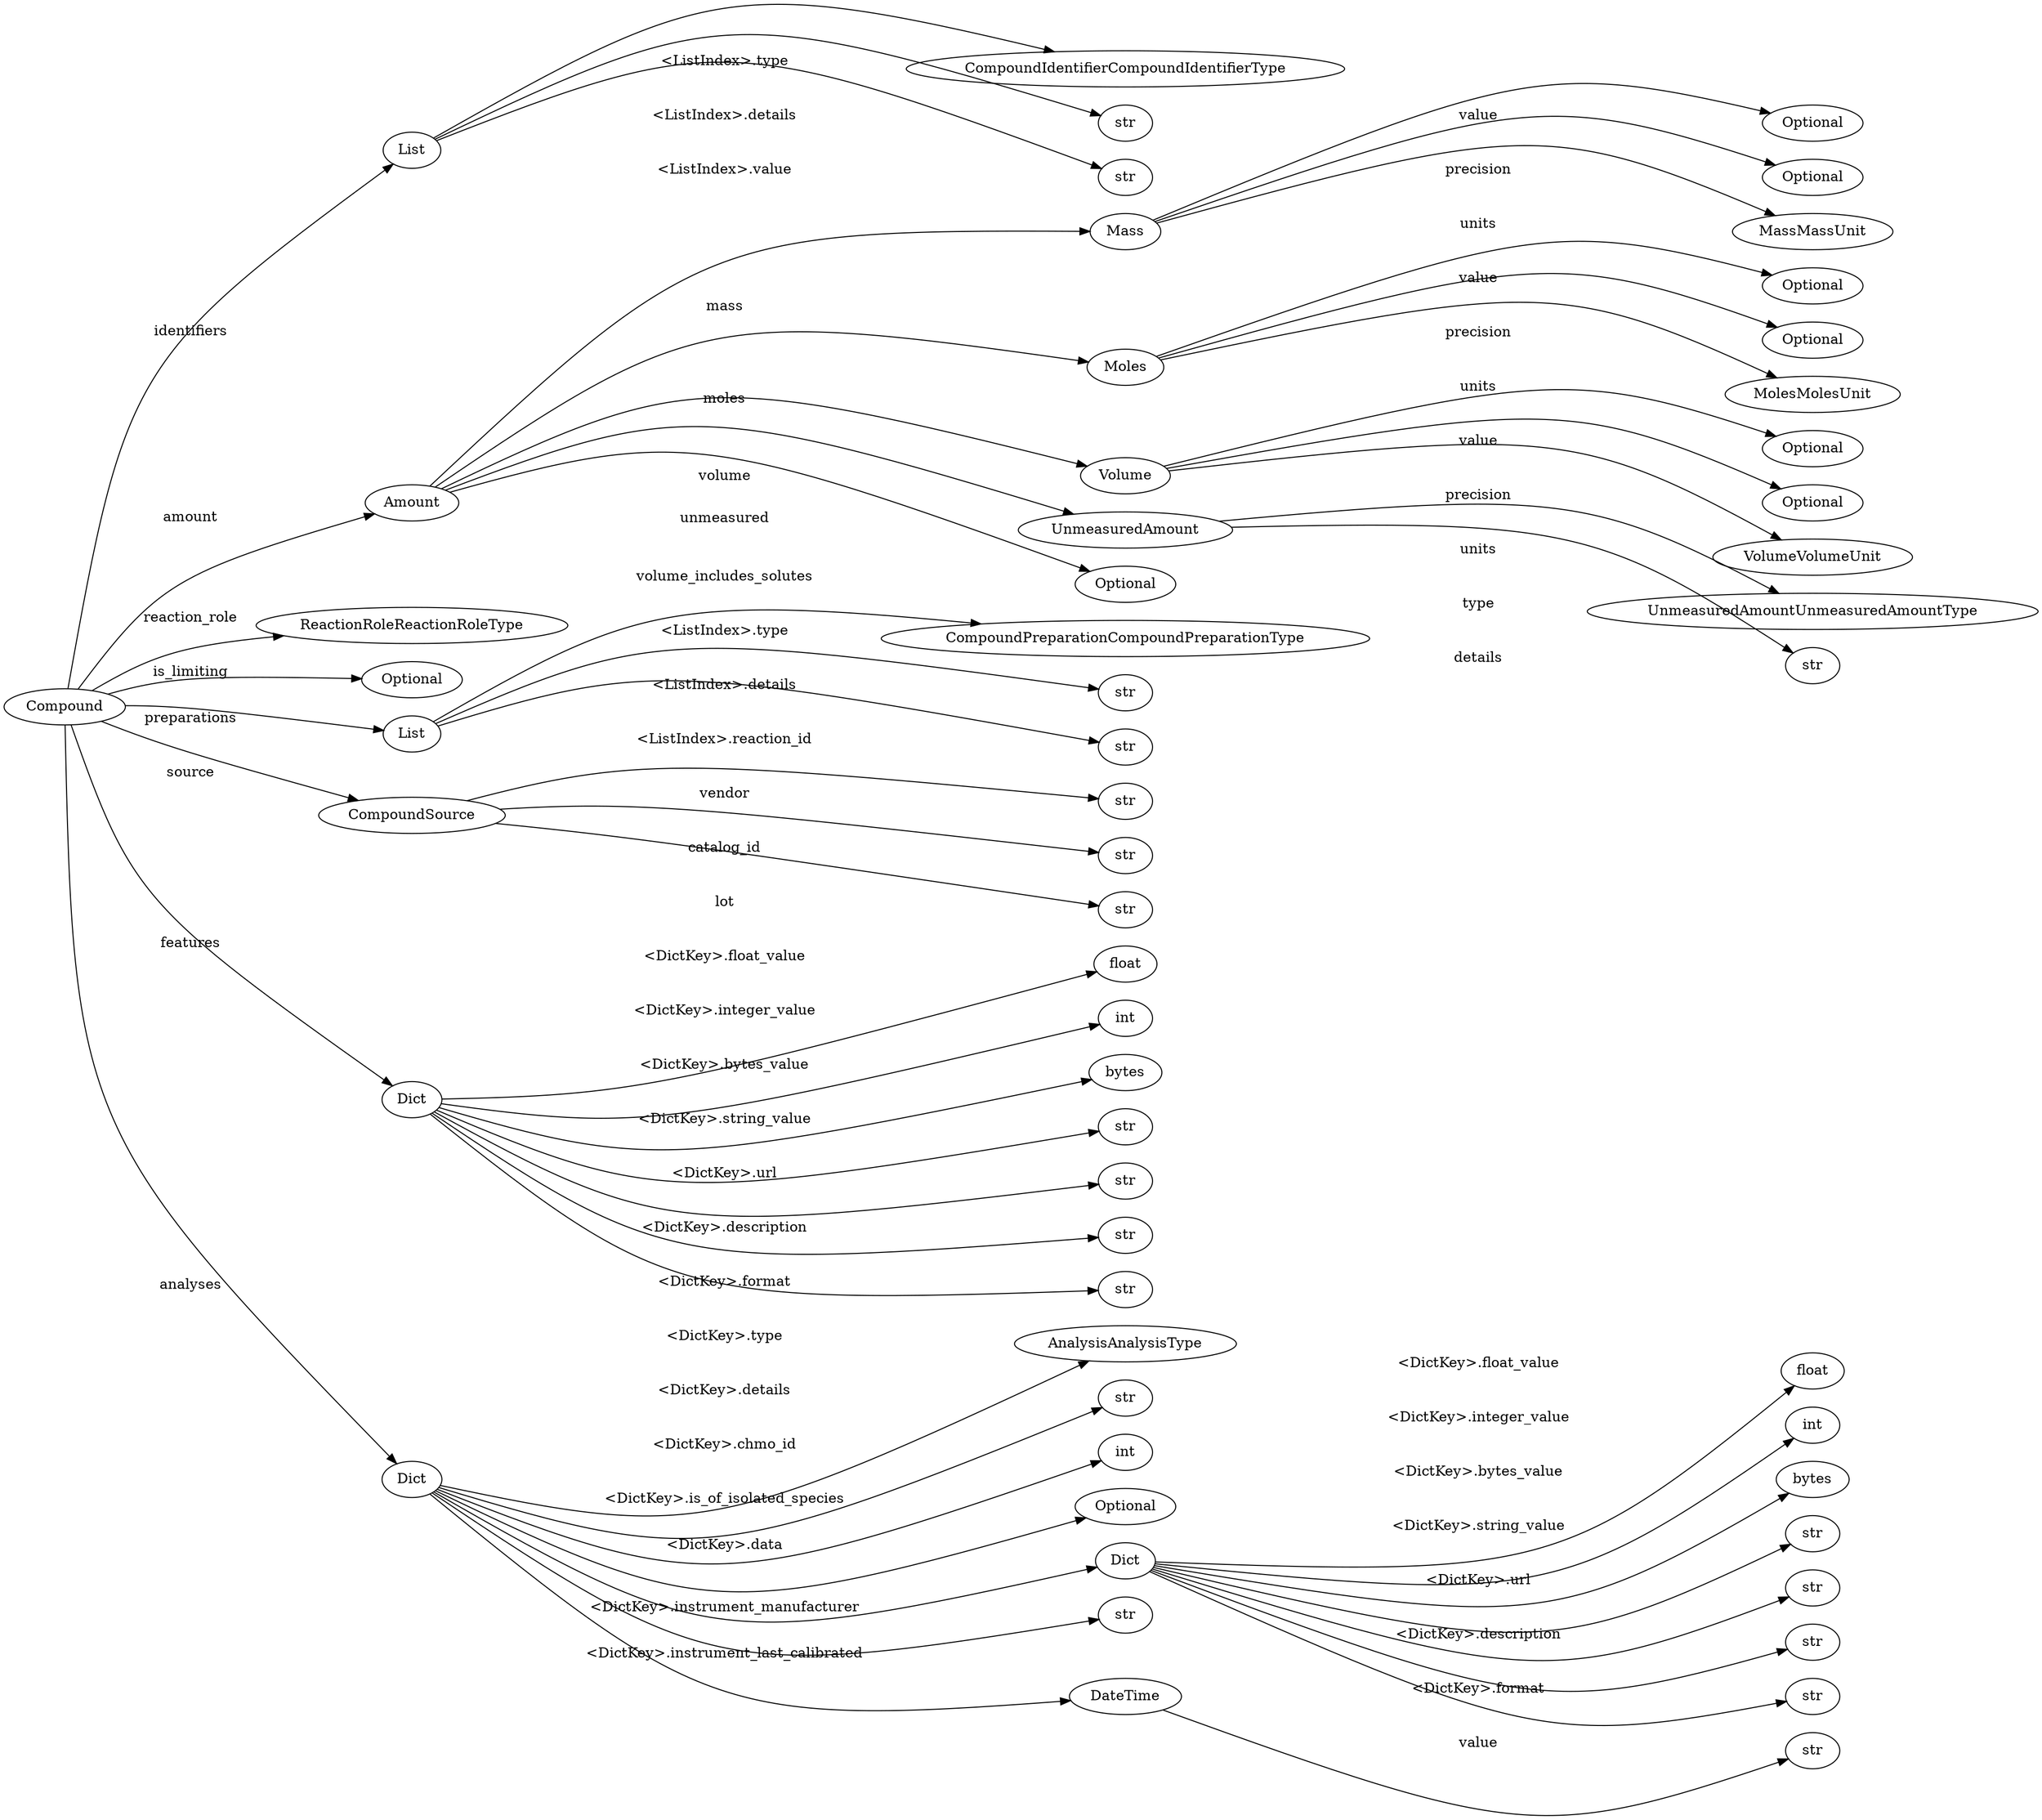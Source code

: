 strict digraph "" {
	graph [rankdir=LR,
		splines=curved
	];
	node [label="\N"];
	0	[label=Compound,
		tot="TypeOfType.Ord",
		type="<class 'ord_betterproto.Compound'>",
		type_string="ord_betterproto.Compound"];
	1	[dotpath=".identifiers",
		label=List,
		tot="TypeOfType.ListOrd",
		type="typing.List[ord_betterproto.CompoundIdentifier]",
		type_string="typing._GenericAlias"];
	0 -> 1	[label=identifiers];
	5	[dotpath=".amount",
		label=Amount,
		tot="TypeOfType.Ord",
		type="<class 'ord_betterproto.Amount'>",
		type_string="ord_betterproto.Amount"];
	0 -> 5	[label=amount];
	22	[dotpath=".reaction_role",
		label=ReactionRoleReactionRoleType,
		tot="TypeOfType.Ord",
		type="<enum 'ReactionRoleReactionRoleType'>",
		type_string="ord_betterproto.ReactionRoleReactionRoleType"];
	0 -> 22	[label=reaction_role];
	23	[dotpath=".is_limiting",
		label=Optional,
		tot="TypeOfType.OptionalLiteral",
		type="typing.Optional[bool]",
		type_string="typing._UnionGenericAlias"];
	0 -> 23	[label=is_limiting];
	24	[dotpath=".preparations",
		label=List,
		tot="TypeOfType.ListOrd",
		type="typing.List[ord_betterproto.CompoundPreparation]",
		type_string="typing._GenericAlias"];
	0 -> 24	[label=preparations];
	28	[dotpath=".source",
		label=CompoundSource,
		tot="TypeOfType.Ord",
		type="<class 'ord_betterproto.CompoundSource'>",
		type_string="ord_betterproto.CompoundSource"];
	0 -> 28	[label=source];
	32	[dotpath=".features",
		label=Dict,
		tot="TypeOfType.DictOrd",
		type="typing.Dict[str, ord_betterproto.Data]",
		type_string="typing._GenericAlias"];
	0 -> 32	[label=features];
	40	[dotpath=".analyses",
		label=Dict,
		tot="TypeOfType.DictOrd",
		type="typing.Dict[str, ord_betterproto.Analysis]",
		type_string="typing._GenericAlias"];
	0 -> 40	[label=analyses];
	2	[dotpath=".identifiers.<ListIndex>.type",
		label=CompoundIdentifierCompoundIdentifierType,
		tot="TypeOfType.Ord",
		type="<enum 'CompoundIdentifierCompoundIdentifierType'>",
		type_string="ord_betterproto.CompoundIdentifierCompoundIdentifierType"];
	1 -> 2	[label="<ListIndex>.type"];
	3	[dotpath=".identifiers.<ListIndex>.details",
		label=str,
		tot="TypeOfType.Literal",
		type="<class 'str'>",
		type_string="builtins.str"];
	1 -> 3	[label="<ListIndex>.details"];
	4	[dotpath=".identifiers.<ListIndex>.value",
		label=str,
		tot="TypeOfType.Literal",
		type="<class 'str'>",
		type_string="builtins.str"];
	1 -> 4	[label="<ListIndex>.value"];
	6	[dotpath=".amount.mass",
		label=Mass,
		tot="TypeOfType.Ord",
		type="<class 'ord_betterproto.Mass'>",
		type_string="ord_betterproto.Mass"];
	5 -> 6	[label=mass];
	10	[dotpath=".amount.moles",
		label=Moles,
		tot="TypeOfType.Ord",
		type="<class 'ord_betterproto.Moles'>",
		type_string="ord_betterproto.Moles"];
	5 -> 10	[label=moles];
	14	[dotpath=".amount.volume",
		label=Volume,
		tot="TypeOfType.Ord",
		type="<class 'ord_betterproto.Volume'>",
		type_string="ord_betterproto.Volume"];
	5 -> 14	[label=volume];
	18	[dotpath=".amount.unmeasured",
		label=UnmeasuredAmount,
		tot="TypeOfType.Ord",
		type="<class 'ord_betterproto.UnmeasuredAmount'>",
		type_string="ord_betterproto.UnmeasuredAmount"];
	5 -> 18	[label=unmeasured];
	21	[dotpath=".amount.volume_includes_solutes",
		label=Optional,
		tot="TypeOfType.OptionalLiteral",
		type="typing.Optional[bool]",
		type_string="typing._UnionGenericAlias"];
	5 -> 21	[label=volume_includes_solutes];
	7	[dotpath=".amount.mass.value",
		label=Optional,
		tot="TypeOfType.OptionalLiteral",
		type="typing.Optional[float]",
		type_string="typing._UnionGenericAlias"];
	6 -> 7	[label=value];
	8	[dotpath=".amount.mass.precision",
		label=Optional,
		tot="TypeOfType.OptionalLiteral",
		type="typing.Optional[float]",
		type_string="typing._UnionGenericAlias"];
	6 -> 8	[label=precision];
	9	[dotpath=".amount.mass.units",
		label=MassMassUnit,
		tot="TypeOfType.Ord",
		type="<enum 'MassMassUnit'>",
		type_string="ord_betterproto.MassMassUnit"];
	6 -> 9	[label=units];
	11	[dotpath=".amount.moles.value",
		label=Optional,
		tot="TypeOfType.OptionalLiteral",
		type="typing.Optional[float]",
		type_string="typing._UnionGenericAlias"];
	10 -> 11	[label=value];
	12	[dotpath=".amount.moles.precision",
		label=Optional,
		tot="TypeOfType.OptionalLiteral",
		type="typing.Optional[float]",
		type_string="typing._UnionGenericAlias"];
	10 -> 12	[label=precision];
	13	[dotpath=".amount.moles.units",
		label=MolesMolesUnit,
		tot="TypeOfType.Ord",
		type="<enum 'MolesMolesUnit'>",
		type_string="ord_betterproto.MolesMolesUnit"];
	10 -> 13	[label=units];
	15	[dotpath=".amount.volume.value",
		label=Optional,
		tot="TypeOfType.OptionalLiteral",
		type="typing.Optional[float]",
		type_string="typing._UnionGenericAlias"];
	14 -> 15	[label=value];
	16	[dotpath=".amount.volume.precision",
		label=Optional,
		tot="TypeOfType.OptionalLiteral",
		type="typing.Optional[float]",
		type_string="typing._UnionGenericAlias"];
	14 -> 16	[label=precision];
	17	[dotpath=".amount.volume.units",
		label=VolumeVolumeUnit,
		tot="TypeOfType.Ord",
		type="<enum 'VolumeVolumeUnit'>",
		type_string="ord_betterproto.VolumeVolumeUnit"];
	14 -> 17	[label=units];
	19	[dotpath=".amount.unmeasured.type",
		label=UnmeasuredAmountUnmeasuredAmountType,
		tot="TypeOfType.Ord",
		type="<enum 'UnmeasuredAmountUnmeasuredAmountType'>",
		type_string="ord_betterproto.UnmeasuredAmountUnmeasuredAmountType"];
	18 -> 19	[label=type];
	20	[dotpath=".amount.unmeasured.details",
		label=str,
		tot="TypeOfType.Literal",
		type="<class 'str'>",
		type_string="builtins.str"];
	18 -> 20	[label=details];
	25	[dotpath=".preparations.<ListIndex>.type",
		label=CompoundPreparationCompoundPreparationType,
		tot="TypeOfType.Ord",
		type="<enum 'CompoundPreparationCompoundPreparationType'>",
		type_string="ord_betterproto.CompoundPreparationCompoundPreparationType"];
	24 -> 25	[label="<ListIndex>.type"];
	26	[dotpath=".preparations.<ListIndex>.details",
		label=str,
		tot="TypeOfType.Literal",
		type="<class 'str'>",
		type_string="builtins.str"];
	24 -> 26	[label="<ListIndex>.details"];
	27	[dotpath=".preparations.<ListIndex>.reaction_id",
		label=str,
		tot="TypeOfType.Literal",
		type="<class 'str'>",
		type_string="builtins.str"];
	24 -> 27	[label="<ListIndex>.reaction_id"];
	29	[dotpath=".source.vendor",
		label=str,
		tot="TypeOfType.Literal",
		type="<class 'str'>",
		type_string="builtins.str"];
	28 -> 29	[label=vendor];
	30	[dotpath=".source.catalog_id",
		label=str,
		tot="TypeOfType.Literal",
		type="<class 'str'>",
		type_string="builtins.str"];
	28 -> 30	[label=catalog_id];
	31	[dotpath=".source.lot",
		label=str,
		tot="TypeOfType.Literal",
		type="<class 'str'>",
		type_string="builtins.str"];
	28 -> 31	[label=lot];
	33	[dotpath=".features.<DictKey>.float_value",
		label=float,
		tot="TypeOfType.Literal",
		type="<class 'float'>",
		type_string="builtins.float"];
	32 -> 33	[label="<DictKey>.float_value"];
	34	[dotpath=".features.<DictKey>.integer_value",
		label=int,
		tot="TypeOfType.Literal",
		type="<class 'int'>",
		type_string="builtins.int"];
	32 -> 34	[label="<DictKey>.integer_value"];
	35	[dotpath=".features.<DictKey>.bytes_value",
		label=bytes,
		tot="TypeOfType.Literal",
		type="<class 'bytes'>",
		type_string="builtins.bytes"];
	32 -> 35	[label="<DictKey>.bytes_value"];
	36	[dotpath=".features.<DictKey>.string_value",
		label=str,
		tot="TypeOfType.Literal",
		type="<class 'str'>",
		type_string="builtins.str"];
	32 -> 36	[label="<DictKey>.string_value"];
	37	[dotpath=".features.<DictKey>.url",
		label=str,
		tot="TypeOfType.Literal",
		type="<class 'str'>",
		type_string="builtins.str"];
	32 -> 37	[label="<DictKey>.url"];
	38	[dotpath=".features.<DictKey>.description",
		label=str,
		tot="TypeOfType.Literal",
		type="<class 'str'>",
		type_string="builtins.str"];
	32 -> 38	[label="<DictKey>.description"];
	39	[dotpath=".features.<DictKey>.format",
		label=str,
		tot="TypeOfType.Literal",
		type="<class 'str'>",
		type_string="builtins.str"];
	32 -> 39	[label="<DictKey>.format"];
	41	[dotpath=".analyses.<DictKey>.type",
		label=AnalysisAnalysisType,
		tot="TypeOfType.Ord",
		type="<enum 'AnalysisAnalysisType'>",
		type_string="ord_betterproto.AnalysisAnalysisType"];
	40 -> 41	[label="<DictKey>.type"];
	42	[dotpath=".analyses.<DictKey>.details",
		label=str,
		tot="TypeOfType.Literal",
		type="<class 'str'>",
		type_string="builtins.str"];
	40 -> 42	[label="<DictKey>.details"];
	43	[dotpath=".analyses.<DictKey>.chmo_id",
		label=int,
		tot="TypeOfType.Literal",
		type="<class 'int'>",
		type_string="builtins.int"];
	40 -> 43	[label="<DictKey>.chmo_id"];
	44	[dotpath=".analyses.<DictKey>.is_of_isolated_species",
		label=Optional,
		tot="TypeOfType.OptionalLiteral",
		type="typing.Optional[bool]",
		type_string="typing._UnionGenericAlias"];
	40 -> 44	[label="<DictKey>.is_of_isolated_species"];
	45	[dotpath=".analyses.<DictKey>.data",
		label=Dict,
		tot="TypeOfType.DictOrd",
		type="typing.Dict[str, ord_betterproto.Data]",
		type_string="typing._GenericAlias"];
	40 -> 45	[label="<DictKey>.data"];
	53	[dotpath=".analyses.<DictKey>.instrument_manufacturer",
		label=str,
		tot="TypeOfType.Literal",
		type="<class 'str'>",
		type_string="builtins.str"];
	40 -> 53	[label="<DictKey>.instrument_manufacturer"];
	54	[dotpath=".analyses.<DictKey>.instrument_last_calibrated",
		label=DateTime,
		tot="TypeOfType.Ord",
		type="<class 'ord_betterproto.DateTime'>",
		type_string="ord_betterproto.DateTime"];
	40 -> 54	[label="<DictKey>.instrument_last_calibrated"];
	46	[dotpath=".analyses.<DictKey>.data.<DictKey>.float_value",
		label=float,
		tot="TypeOfType.Literal",
		type="<class 'float'>",
		type_string="builtins.float"];
	45 -> 46	[label="<DictKey>.float_value"];
	47	[dotpath=".analyses.<DictKey>.data.<DictKey>.integer_value",
		label=int,
		tot="TypeOfType.Literal",
		type="<class 'int'>",
		type_string="builtins.int"];
	45 -> 47	[label="<DictKey>.integer_value"];
	48	[dotpath=".analyses.<DictKey>.data.<DictKey>.bytes_value",
		label=bytes,
		tot="TypeOfType.Literal",
		type="<class 'bytes'>",
		type_string="builtins.bytes"];
	45 -> 48	[label="<DictKey>.bytes_value"];
	49	[dotpath=".analyses.<DictKey>.data.<DictKey>.string_value",
		label=str,
		tot="TypeOfType.Literal",
		type="<class 'str'>",
		type_string="builtins.str"];
	45 -> 49	[label="<DictKey>.string_value"];
	50	[dotpath=".analyses.<DictKey>.data.<DictKey>.url",
		label=str,
		tot="TypeOfType.Literal",
		type="<class 'str'>",
		type_string="builtins.str"];
	45 -> 50	[label="<DictKey>.url"];
	51	[dotpath=".analyses.<DictKey>.data.<DictKey>.description",
		label=str,
		tot="TypeOfType.Literal",
		type="<class 'str'>",
		type_string="builtins.str"];
	45 -> 51	[label="<DictKey>.description"];
	52	[dotpath=".analyses.<DictKey>.data.<DictKey>.format",
		label=str,
		tot="TypeOfType.Literal",
		type="<class 'str'>",
		type_string="builtins.str"];
	45 -> 52	[label="<DictKey>.format"];
	55	[dotpath=".analyses.<DictKey>.instrument_last_calibrated.value",
		label=str,
		tot="TypeOfType.Literal",
		type="<class 'str'>",
		type_string="builtins.str"];
	54 -> 55	[label=value];
}
